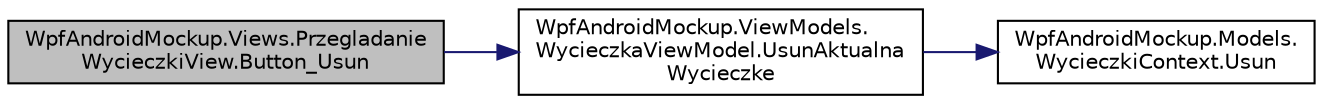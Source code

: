 digraph "WpfAndroidMockup.Views.PrzegladanieWycieczkiView.Button_Usun"
{
 // INTERACTIVE_SVG=YES
  edge [fontname="Helvetica",fontsize="10",labelfontname="Helvetica",labelfontsize="10"];
  node [fontname="Helvetica",fontsize="10",shape=record];
  rankdir="LR";
  Node6 [label="WpfAndroidMockup.Views.Przegladanie\lWycieczkiView.Button_Usun",height=0.2,width=0.4,color="black", fillcolor="grey75", style="filled", fontcolor="black"];
  Node6 -> Node7 [color="midnightblue",fontsize="10",style="solid",fontname="Helvetica"];
  Node7 [label="WpfAndroidMockup.ViewModels.\lWycieczkaViewModel.UsunAktualna\lWycieczke",height=0.2,width=0.4,color="black", fillcolor="white", style="filled",URL="$class_wpf_android_mockup_1_1_view_models_1_1_wycieczka_view_model.html#abc1caa26d78d675a2d4e4cc201ff2cb7",tooltip="Usuwa aktualną wycieczkę z bazy danych i z listy wycieczek "];
  Node7 -> Node8 [color="midnightblue",fontsize="10",style="solid",fontname="Helvetica"];
  Node8 [label="WpfAndroidMockup.Models.\lWycieczkiContext.Usun",height=0.2,width=0.4,color="black", fillcolor="white", style="filled",URL="$class_wpf_android_mockup_1_1_models_1_1_wycieczki_context.html#ae04b49a7413a981898c4d84daa66f76b",tooltip="Usuwa wycieczkę o id "];
}
